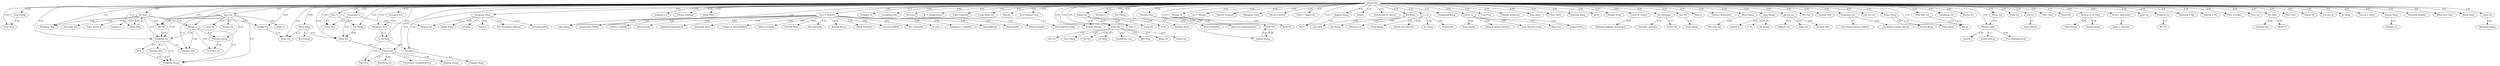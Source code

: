 strict digraph G{
"Jiawei Han" -> "Chao Zhang"[label = 0.02]
"Jiawei Han" -> "Fenglong Ma"[label = 0.05]
"Jiawei Han" -> "Junqiang Liu"[label = 0.01]
"Fenglong Ma" -> "Qi Li"[label = 0.07]
"Jiawei Han" -> "Tarique Siddiqui"[label = 0.09]
"Jiawei Han" -> "Chi Wang"[label = 0.02]
"Jiawei Han" -> "Helen Pinto"[label = 0.04]
"Jiawei Han" -> "Yaliang Li"[label = 0.04]
"Chi Wang" -> "Xiang Ren"[label = 0.05]
"Jiawei Han" -> "Paul N. Bennett"[label = 0.05]
"Paul N. Bennett" -> "Tobias Schnabel"[label = 0.07]
"Jiawei Han" -> "Hongkun Yu"[label = 0.11]
"Jiawei Han" -> "Younghoon Kim"[label = 0.03]
"Jiawei Han" -> "Bo Zong"[label = 0.03]
"Jiawei Han" -> "K. P. Unnikrishnan"[label = 0.01]
"Jiawei Han" -> "Huan Gui"[label = 0.1]
"Jiawei Han" -> "Fabio Fumarola"[label = 0.01]
"Jiawei Han" -> "Cindy Xinde Lin"[label = 0.03]
"Jiawei Han" -> "Mengting Wan"[label = 0.05]
"Jiawei Han" -> "Lu An Tang"[label = 0.02]
"Jiawei Han" -> "Wen Jin"[label = 0.01]
"Jiawei Han" -> "Scott Deeann Chen"[label = 0.05]
"Jiawei Han" -> "Honglei Zhuang"[label = 0.04]
"Jiawei Han" -> "Wenmin Li"[label = 0.02]
"Jiawei Han" -> "Wei Zhang"[label = 0.02]
"Jiawei Han" -> "Peixiang Zhao"[label = 0.05]
"Jiawei Han" -> "Huan Gui"[label = 0.1]
"Jiawei Han" -> "Hwanjo Yu"[label = 0.01]
"Jiawei Han" -> "Jianbin Huang"[label = 0.02]
"Jiawei Han" -> "Luiz F. Mendes"[label = 0.03]
"Jiawei Han" -> "Samson Hauguel"[label = 0.04]
"Jiawei Han" -> "Shengnan Cong"[label = 0.01]
"Jiawei Han" -> "Hector Gonzalez"[label = 0.01]
"Jiawei Han" -> "Charu C. Aggarwal"[label = 0.01]
"Jiawei Han" -> "Min Li"[label = 0.03]
"Jiawei Han" -> "Fangbo Tao"[label = 0.02]
"Jiawei Han" -> "Ming Ji"[label = 0.02]
"Jiawei Han" -> "Xiao Yu"[label = 0.02]
"Jiawei Han" -> "Mohammad M. Masud"[label = 0.01]
"Jiawei Han" -> "Bin Jiang"[label = 0.02]
"Jiawei Han" -> "Lu Liu"[label = 0.02]
"Jiawei Han" -> "Chenguang Wang"[label = 0.03]
"Jiawei Han" -> "David Lo"[label = 0.02]
"Jiawei Han" -> "Hyungsul Kim"[label = 0.03]
"Jiawei Han" -> "Quan Yuan"[label = 0.05]
"Jiawei Han" -> "Ling Feng"[label = 0.03]
"Jiawei Han" -> "Nebojsa Stefanovic"[label = 0.01]
"Jiawei Han" -> "Isaac Jones"[label = 0.04]
"Jiawei Han" -> "Chen Chent"[label = 0.03]
"Jiawei Han" -> "Zhenhui Li"[label = 0.01]
"Jiawei Han" -> "Sangkyum Kim"[label = 0.02]
"Jiawei Han" -> "Ming Ji"[label = 0.02]
"Jiawei Han" -> "Jianyong Wang"[label = 0.01]
"Jiawei Han" -> "Feida Zhu"[label = 0.02]
"Peixiang Zhao" -> "Dimitrios Lymberopoulos"[label = 0.09]
"Jiawei Han" -> "Hector Gonzalez"[label = 0.04]
"Jiawei Han" -> "Jie Yu"[label = 0.01]
"Jiawei Han" -> "Hongbo Deng"[label = 0.01]
"Jiawei Han" -> "Chang Wan"[label = 0.08]
"Jiawei Han" -> "Meng Jiang"[label = 0.04]
"Jiawei Han" -> "Osmar R. Zaïane"[label = 0.01]
"Jiawei Han" -> "Tim Weninger"[label = 0.01]
"Jiawei Han" -> "Shi Zhi"[label = 0.05]
"Paul N. Bennett" -> "Joseph John Pfeiffer"[label = 0.05]
"Jiawei Han" -> "Jian Pei"[label = 0.01]
"Fenglong Ma" -> "Hengtong Zhang"[label = 0.33]
"Jiawei Han" -> "Heli Sun"[label = 0.03]
"Jiawei Han" -> "Ming Ji"[label = 0.03]
"Heli Sun" -> "Jianbin Huang"[label = 0.08]
"Jiawei Han" -> "Yifan Li"[label = 0.01]
"Jianbin Huang" -> "Heli Sun"[label = 0.08]
"Jiawei Han" -> "Bo Zhao"[label = 0.07]
"Jiawei Han" -> "Hwanjo Yu"[label = 0.04]
"Jiawei Han" -> "Tahseen Al-Khateeb"[label = 0.03]
"Jiawei Han" -> "Aston Zhang"[label = 0.03]
"Jiawei Han" -> "Lijun Zhang"[label = 0.02]
"Jiawei Han" -> "Lidan Wang"[label = 0.01]
"Fenglong Ma" -> "Houping Xiao"[label = 0.11]
"Lijun Zhang" -> "Jinfeng Yi"[label = 0.07]
"Jiawei Han" -> "Yang Li"[label = 0.03]
"Jiawei Han" -> "Quanquan Gu"[label = 0.01]
"Jiawei Han" -> "Jae-Gil Lee"[label = 0.01]
"Bo Zhao" -> "Yupeng Gu"[label = 0.07]
"Meng Jiang" -> "Kun Kuang"[label = 0.1]
"Jiawei Han" -> "Wei Fan"[label = 0.01]
"Jiawei Han" -> "Qiaozhu Mei"[label = 0.01]
"Jiawei Han" -> "Young-Koo Lee"[label = 0.02]
"Jiawei Han" -> "Jae Gil Lee"[label = 0.03]
"Paul N. Bennett" -> "Daniel J. Liebling"[label = 0.04]
"Paul N. Bennett" -> "David Sontag"[label = 0.03]
"Paul N. Bennett" -> "Jagadeesh Jagarlamudi"[label = 0.03]
"Jiawei Han" -> "Hong Cheng"[label = 0.01]
"Hong Cheng" -> "Xuezhi Wang"[label = 0.08]
"Jiawei Han" -> "Cindy Xide Lin"[label = 0.02]
"Jiawei Han" -> "Xiang Ren"[label = 0.03]
"Yaliang Li" -> "Chenwei Zhang"[label = 0.25]
"Jiawei Han" -> "Huan Gui"[label = 0.02]
"Jiawei Han" -> "Xiaoxin Yin"[label = 0.01]
"Jiawei Han" -> "Manish Gupta"[label = 0.01]
"Jiawei Han" -> "Dong Xin"[label = 0.01]
"Jiawei Han" -> "Xifeng Yan"[label = 0.01]
"Xifeng Yan" -> "Liang Ma"[label = 0.11]
"Yizhou Sun" -> "Yodsawalai Chodpathumwan"[label = 0.11]
"Jiawei Han" -> "Bin He"[label = 0.01]
"Jiawei Han" -> "Chen Chen"[label = 0.02]
"Jiawei Han" -> "Jingjing Wang"[label = 0.02]
"Jingjing Wang" -> "Min Li"[label = 0.05]
"Bo Zhao" -> "Yaliang Li"[label = 0.06]
"Yaliang Li" -> "Guangxu Xun"[label = 0.08]
"Jiawei Han" -> "Tianyi Wu"[label = 0.01]
"Bo Zong" -> "Vishwakarma Singh"[label = 0.1]
"Jiawei Han" -> "Jing Gao"[label = 0.01]
"Jing Gao" -> "Hengtong Zhang"[label = 0.27]
"Jing Gao" -> "Guangxu Xun"[label = 0.11]
"Jiawei Han" -> "Anthony K. H. Tung"[label = 0.01]
"Anthony K. H. Tung" -> "Yuxin Zheng"[label = 0.08]
"Jiawei Han" -> "Tarek F. Abdelzaher"[label = 0.01]
"Jiawei Han" -> "Jialu Liu"[label = 0.02]
"Tarek F. Abdelzaher" -> "Jason L. Harman"[label = 0.1]
"Tim Weninger" -> "Salvador Aguiñaga"[label = 0.14]
"Jiawei Han" -> "Hongyan Liu"[label = 0.01]
"Jiawei Han" -> "Raymond T. Ng"[label = 0.0]
"Jiawei Han" -> "Zhijun Yin"[label = 0.01]
"Jiawei Han" -> "Yizhou Sun"[label = 0.01]
"Yizhou Sun" -> "Zhipeng Huang"[label = 0.08]
"Jiawei Han" -> "Andrew Y. Wu"[label = 0.01]
"Bin He" -> "Sumit Bhatia"[label = 0.1]
"Jing Gao" -> "Chenwei Zhang"[label = 0.25]
"Jing Gao" -> "Xiaoyi Li"[label = 0.09]
"Jiawei Han" -> "Petre Tzvetkov"[label = 0.01]
"Jiawei Han" -> "Jianyong Wang"[label = 0.01]
"Feida Zhu" -> "Xin Mu"[label = 0.1]
"Yaliang Li" -> "Hengtong Zhang"[label = 0.16]
"Jiawei Han" -> "Chao Liu"[label = 0.03]
"Xiao Yu" -> "Chi Wang"[label = 0.05]
"Jiawei Han" -> "Wei Shen"[label = 0.01]
"Wei Shen" -> "Chenwei Ran"[label = 0.08]
"Paul N. Bennett" -> "Alexander Kotov"[label = 0.04]
"Yizhou Sun" -> "Xiaozhong Liu"[label = 0.09]
"Jiawei Han" -> "Yixin Chen"[label = 0.01]
"Paul N. Bennett" -> "Ashiqur R. KhudaBukhsh"[label = 0.09]
"Jiawei Han" -> "Xiaofei He"[label = 0.01]
"Yaliang Li" -> "Chaochun Liu"[label = 0.08]
"Jiawei Han" -> "Guo Jun Qi"[label = 0.01]
"Paul N. Bennett" -> "Dhivya Eswaran"[label = 0.07]
"Fenglong Ma" -> "Guangxu Xun"[label = 0.1]
"Jiawei Han" -> "Ke Wang"[label = 0.0]
"Jiawei Han" -> "Xin Jin"[label = 0.01]
"Jian Pei" -> "Yutao Zhang"[label = 0.07]
"Wei Shen" -> "Yinan Liu"[label = 0.08]
"Jiawei Han" -> "Hwanjo Yu"[label = 0.01]
"Bin Jiang" -> "Jian Chen"[label = 0.08]
"Jiawei Han" -> "Bolin Ding"[label = 0.01]
"Paul N. Bennett" -> "Mustafa Bilgic"[label = 0.03]
"Peixiang Zhao" -> "Heli Sun"[label = 0.06]
"Jae-Gil Lee" -> "Haejoon Lee"[label = 0.14]
"Bo Zhao" -> "Fedor Borisyuk"[label = 0.06]
"Quanquan Gu" -> "Xiang Ren"[label = 0.05]
"Cindy Xide Lin" -> "Xin Jin"[label = 0.12]
"Xiao Yu" -> "Chang Wan"[label = 0.1]
"Yaliang Li" -> "Fenglong Ma"[label = 0.06]
"Jiawei Han" -> "Liangliang Cao"[label = 0.01]
"Liangliang Cao" -> "Xin Jin"[label = 0.12]
"Jiawei Han" -> "Harvey J. Miller"[label = 0.01]
"Bo Zhao" -> "Mengting Wan"[label = 0.06]
"Bo Zhao" -> "Shi Zhi"[label = 0.06]
"Feida Zhu" -> "Liu Yang"[label = 0.1]
"Bo Zhao" -> "Fenglong Ma"[label = 0.07]
"Xiang Ren" -> "Yizhou Sun"[label = 0.07]
"Jiawei Han" -> "Haixun Wang"[label = 0.01]
"Jiawei Han" -> "Micheline Kamber"[label = 0.01]
"Bolin Ding" -> "Bo Zhao"[label = 0.1]
"Bo Zhao" -> "Joonseok Lee"[label = 0.04]
"Aston Zhang" -> "Shuochao Yao"[label = 0.06]
"Lu An Tang" -> "Zhenhui Li"[label = 0.03]
"Paul N. Bennett" -> "Kira Radinsky"[label = 0.03]
"Hong Cheng" -> "Yihan Wang"[label = 0.16]
"David Lo" -> "Kuan Zhang"[label = 0.09]
"David Lo" -> "Richard Jayadi Oentaryo"[label = 0.09]
"Jiawei Han" -> "Ming-Syan Chen"[label = 0.0]
"Xifeng Yan" -> "Feida Zhu"[label = 0.03]
"Hyungsul Kim" -> "Sangkyum Kim"[label = 0.05]
"Jiawei Han" -> "AnHai Doan"[label = 0.0]
"Lu Liu" -> "Yu Cheng"[label = 0.09]
"Meng Jiang" -> "Xiang Ren"[label = 0.03]
"Chenwei Zhang" -> "Chaochun Liu"[label = 0.08]
"Bo Zhao" -> "Bolin Ding"[label = 0.04]
"Feida Zhu" -> "Guangming Guo"[label = 0.07]
"Young-Koo Lee" -> "Syed Khairuzzaman Tanbeer"[label = 0.1]
"Jiawei Han" -> "Hongning Wang"[label = 0.01]
"Hongning Wang" -> "Dezhi Hong"[label = 0.09]
"Hongning Wang" -> "Lin Gong"[label = 0.11]
"Manish Gupta" -> "Priya Radhakrishnan"[label = 0.08]
"Qi Li" -> "Hengtong Zhang"[label = 0.33]
"Lu An Tang" -> "Ting Chen"[label = 0.09]
"Meng Jiang" -> "Huan Gui"[label = 0.11]
"David Lo" -> "Cane Wing-ki Leung"[label = 0.07]
"Manish Gupta" -> "Ganesh J"[label = 0.08]
"Osmar R. Zaïane" -> "Reihaneh Rabbany Khorasgani"[label = 0.08]
"Manish Gupta" -> "Ayushi Dalmia"[label = 0.17]
"Houping Xiao" -> "Hengtong Zhang"[label = 0.33]
"Jing Gao" -> "Liang Ge"[label = 0.07]
"Jing Gao" -> "Shi Zhi"[label = 0.06]
"Paul N. Bennett" -> "Karthik Raman"[label = 0.04]
"Peixiang Zhao" -> "Klaus Berberich"[label = 0.03]
"Anthony K. H. Tung" -> "Zhenjie Zhang"[label = 0.06]
"Xifeng Yan" -> "Yu Su"[label = 0.09]
"Jing Gao" -> "Fenglong Ma"[label = 0.09]
"Xifeng Yan" -> "Honglei Zhuang"[label = 0.08]
"Xifeng Yan" -> "Yang Li"[label = 0.08]
"Fangbo Tao" -> "Huan Gui"[label = 0.14]
"Xifeng Yan" -> "Weishan Dong"[label = 0.1]
"Zhenhui Li" -> "Hongjian Wang"[label = 0.1]
"Paul N. Bennett" -> "Milad Shokouhi"[label = 0.02]
"Paul N. Bennett" -> "Carsten Eickhoff"[label = 0.02]
"Jiawei Han" -> "Deng Cai"[label = 0.01]
"Bo Zhao" -> "Fangbo Tao"[label = 0.05]
"Young-Koo Lee" -> "Chowdhury Farhan Ahmed"[label = 0.08]
"Paul N. Bennett" -> "Ben Carterette"[label = 0.01]
"Paul N. Bennett" -> "Xi Chen"[label = 0.03]
"Deng Cai" -> "Weizhong Zhang"[label = 0.05]
"Paul N. Bennett" -> "Panagiotis G. Ipeirotis"[label = 0.06]
"Shi Zhi" -> "Fenglong Ma"[label = 0.07]
"Paul N. Bennett" -> "Lidan Wang"[label = 0.05]
"Feida Zhu" -> "Wei Gong"[label = 0.07]
"Bin Jiang" -> "Jin Huang"[label = 0.09]
"Hwanjo Yu" -> "Jinoh Oh"[label = 0.09]
"Hongning Wang" -> "Yanen Li"[label = 0.04]
"Chao Zhang" -> "Quan Yuan"[label = 0.08]
"Lijun Zhang" -> "Yi Xu"[label = 0.06]
"Feida Zhu" -> "Qiang Qu"[label = 0.07]
"Lu Liu" -> "Yusheng Xie"[label = 0.06]
"Hongning Wang" -> "Md. Mustafizur Rahman"[label = 0.12]
"Sangkyum Kim" -> "Lu An Tang"[label = 0.11]
"Feida Zhu" -> "Hanbo Dai"[label = 0.07]
"Lu Liu" -> "Hong Huang"[label = 0.06]
"Yizhou Sun" -> "Ting Chen"[label = 0.07]
"Jing Gao" -> "Xiaowei Jia"[label = 0.1]
"Jae-Gil Lee" -> "Jiajun Liu"[label = 0.06]
"Lu Liu" -> "Gareth Paul Beeston"[label = 0.04]
"Feida Zhu" -> "Wei Xie"[label = 0.07]
"Bin Jiang" -> "Zhenhua Lin"[label = 0.07]
"Zhijun Yin" -> "Manish Gupta"[label = 0.07]
"Quanquan Gu" -> "Qingyun Wu"[label = 0.09]
"Hongning Wang" -> "Huazheng Wang"[label = 0.14]
"Paul N. Bennett" -> "Filip Radlinski"[label = 0.02]
"Feida Zhu" -> "Xin Mu"[label = 0.09]
"David Lo" -> "Ming Gao"[label = 0.07]
"Hongyan Liu" -> "Wei He"[label = 0.11]
"Feida Zhu" -> "Biao Chang"[label = 0.07]
"Haixun Wang" -> "Zhiyuan Cai"[label = 0.13]
"Tim Weninger" -> "Baoxu Shi"[label = 0.07]
"Jae-Gil Lee" -> "Jungeun Kim"[label = 0.06]
"Hongning Wang" -> "Qingyun Wu"[label = 0.13]
"Lijun Zhang" -> "Jie Zhang"[label = 0.1]
"Quanquan Gu" -> "Chang Wan"[label = 0.1]
"David Lo" -> "Gengxin Miao"[label = 0.05]
"Paul N. Bennett" -> "Danai Koutra"[label = 0.03]
}